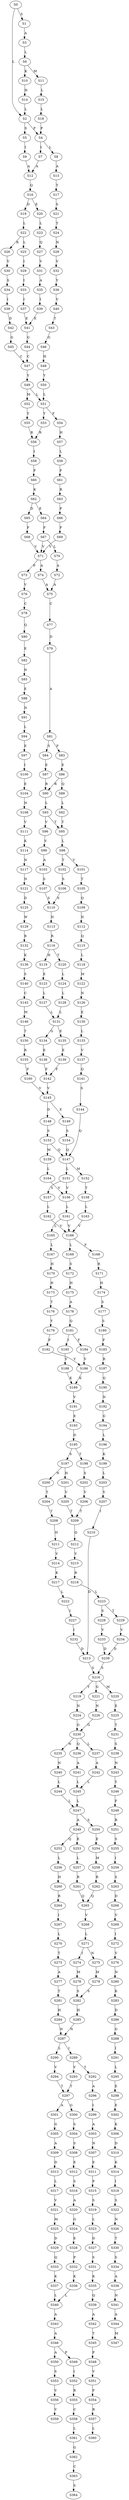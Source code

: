 strict digraph  {
	S0 -> S1 [ label = S ];
	S0 -> S2 [ label = L ];
	S1 -> S3 [ label = A ];
	S2 -> S4 [ label = P ];
	S2 -> S5 [ label = S ];
	S3 -> S6 [ label = L ];
	S4 -> S7 [ label = I ];
	S4 -> S8 [ label = L ];
	S5 -> S9 [ label = I ];
	S6 -> S10 [ label = K ];
	S6 -> S11 [ label = M ];
	S7 -> S12 [ label = A ];
	S8 -> S13 [ label = A ];
	S9 -> S12 [ label = A ];
	S10 -> S14 [ label = H ];
	S11 -> S15 [ label = L ];
	S12 -> S16 [ label = Q ];
	S13 -> S17 [ label = T ];
	S14 -> S2 [ label = L ];
	S15 -> S18 [ label = L ];
	S16 -> S19 [ label = D ];
	S16 -> S20 [ label = E ];
	S17 -> S21 [ label = S ];
	S18 -> S4 [ label = P ];
	S19 -> S22 [ label = L ];
	S20 -> S23 [ label = L ];
	S21 -> S24 [ label = T ];
	S22 -> S25 [ label = L ];
	S22 -> S26 [ label = R ];
	S23 -> S27 [ label = Q ];
	S24 -> S28 [ label = N ];
	S25 -> S29 [ label = I ];
	S26 -> S30 [ label = V ];
	S27 -> S31 [ label = V ];
	S28 -> S32 [ label = V ];
	S29 -> S33 [ label = I ];
	S30 -> S34 [ label = S ];
	S31 -> S35 [ label = A ];
	S32 -> S36 [ label = Y ];
	S33 -> S37 [ label = I ];
	S34 -> S38 [ label = I ];
	S35 -> S39 [ label = I ];
	S36 -> S40 [ label = V ];
	S37 -> S41 [ label = E ];
	S38 -> S42 [ label = D ];
	S39 -> S41 [ label = E ];
	S40 -> S43 [ label = T ];
	S41 -> S44 [ label = G ];
	S42 -> S45 [ label = G ];
	S43 -> S46 [ label = G ];
	S44 -> S47 [ label = C ];
	S45 -> S47 [ label = C ];
	S46 -> S48 [ label = H ];
	S47 -> S49 [ label = Y ];
	S48 -> S50 [ label = Y ];
	S49 -> S51 [ label = L ];
	S49 -> S52 [ label = M ];
	S50 -> S51 [ label = L ];
	S51 -> S53 [ label = Y ];
	S51 -> S54 [ label = F ];
	S52 -> S55 [ label = Y ];
	S53 -> S56 [ label = R ];
	S54 -> S57 [ label = H ];
	S55 -> S56 [ label = R ];
	S56 -> S58 [ label = I ];
	S57 -> S59 [ label = L ];
	S58 -> S60 [ label = F ];
	S59 -> S61 [ label = F ];
	S60 -> S62 [ label = K ];
	S61 -> S63 [ label = R ];
	S62 -> S64 [ label = E ];
	S62 -> S65 [ label = D ];
	S63 -> S66 [ label = P ];
	S64 -> S67 [ label = F ];
	S65 -> S68 [ label = F ];
	S66 -> S69 [ label = F ];
	S67 -> S70 [ label = L ];
	S67 -> S71 [ label = V ];
	S68 -> S71 [ label = V ];
	S69 -> S71 [ label = V ];
	S70 -> S72 [ label = A ];
	S71 -> S73 [ label = P ];
	S71 -> S74 [ label = A ];
	S72 -> S75 [ label = A ];
	S73 -> S76 [ label = V ];
	S74 -> S75 [ label = A ];
	S75 -> S77 [ label = C ];
	S76 -> S78 [ label = C ];
	S77 -> S79 [ label = D ];
	S78 -> S80 [ label = Q ];
	S79 -> S81 [ label = A ];
	S80 -> S82 [ label = E ];
	S81 -> S83 [ label = P ];
	S81 -> S84 [ label = S ];
	S82 -> S85 [ label = N ];
	S83 -> S86 [ label = E ];
	S84 -> S87 [ label = E ];
	S85 -> S88 [ label = E ];
	S86 -> S89 [ label = Q ];
	S86 -> S90 [ label = R ];
	S87 -> S90 [ label = R ];
	S88 -> S91 [ label = N ];
	S89 -> S92 [ label = L ];
	S90 -> S93 [ label = L ];
	S91 -> S94 [ label = L ];
	S92 -> S95 [ label = T ];
	S93 -> S95 [ label = T ];
	S93 -> S96 [ label = V ];
	S94 -> S97 [ label = E ];
	S95 -> S98 [ label = L ];
	S96 -> S99 [ label = V ];
	S97 -> S100 [ label = I ];
	S98 -> S101 [ label = V ];
	S98 -> S102 [ label = T ];
	S99 -> S103 [ label = A ];
	S100 -> S104 [ label = E ];
	S101 -> S105 [ label = T ];
	S102 -> S106 [ label = S ];
	S103 -> S107 [ label = S ];
	S104 -> S108 [ label = N ];
	S105 -> S109 [ label = Q ];
	S106 -> S110 [ label = S ];
	S107 -> S110 [ label = S ];
	S108 -> S111 [ label = V ];
	S109 -> S112 [ label = N ];
	S110 -> S113 [ label = N ];
	S111 -> S114 [ label = K ];
	S112 -> S115 [ label = Q ];
	S113 -> S116 [ label = R ];
	S114 -> S117 [ label = N ];
	S115 -> S118 [ label = L ];
	S116 -> S119 [ label = H ];
	S116 -> S120 [ label = T ];
	S117 -> S121 [ label = N ];
	S118 -> S122 [ label = M ];
	S119 -> S123 [ label = E ];
	S120 -> S124 [ label = L ];
	S121 -> S125 [ label = D ];
	S122 -> S126 [ label = N ];
	S123 -> S127 [ label = L ];
	S124 -> S128 [ label = L ];
	S125 -> S129 [ label = W ];
	S126 -> S130 [ label = E ];
	S127 -> S131 [ label = L ];
	S128 -> S131 [ label = L ];
	S129 -> S132 [ label = R ];
	S130 -> S133 [ label = L ];
	S131 -> S134 [ label = G ];
	S131 -> S135 [ label = E ];
	S132 -> S136 [ label = K ];
	S133 -> S137 [ label = V ];
	S134 -> S138 [ label = E ];
	S135 -> S139 [ label = E ];
	S136 -> S140 [ label = S ];
	S137 -> S141 [ label = Q ];
	S138 -> S142 [ label = F ];
	S139 -> S142 [ label = F ];
	S140 -> S143 [ label = C ];
	S141 -> S144 [ label = S ];
	S142 -> S145 [ label = V ];
	S143 -> S146 [ label = M ];
	S144 -> S147 [ label = Q ];
	S145 -> S148 [ label = D ];
	S145 -> S149 [ label = E ];
	S146 -> S150 [ label = T ];
	S147 -> S151 [ label = L ];
	S147 -> S152 [ label = M ];
	S148 -> S153 [ label = S ];
	S149 -> S154 [ label = S ];
	S150 -> S155 [ label = R ];
	S151 -> S156 [ label = V ];
	S151 -> S157 [ label = S ];
	S152 -> S158 [ label = T ];
	S153 -> S159 [ label = M ];
	S153 -> S147 [ label = Q ];
	S154 -> S147 [ label = Q ];
	S155 -> S160 [ label = F ];
	S156 -> S161 [ label = L ];
	S157 -> S162 [ label = L ];
	S158 -> S163 [ label = L ];
	S159 -> S164 [ label = L ];
	S160 -> S145 [ label = V ];
	S161 -> S165 [ label = L ];
	S161 -> S166 [ label = V ];
	S162 -> S166 [ label = V ];
	S163 -> S166 [ label = V ];
	S164 -> S156 [ label = V ];
	S165 -> S167 [ label = L ];
	S166 -> S168 [ label = F ];
	S166 -> S169 [ label = L ];
	S167 -> S170 [ label = H ];
	S168 -> S171 [ label = R ];
	S169 -> S172 [ label = S ];
	S170 -> S173 [ label = H ];
	S171 -> S174 [ label = H ];
	S172 -> S175 [ label = H ];
	S173 -> S176 [ label = T ];
	S174 -> S177 [ label = S ];
	S175 -> S178 [ label = A ];
	S176 -> S179 [ label = Y ];
	S177 -> S180 [ label = S ];
	S178 -> S181 [ label = Q ];
	S179 -> S182 [ label = F ];
	S180 -> S183 [ label = F ];
	S181 -> S184 [ label = F ];
	S181 -> S185 [ label = I ];
	S182 -> S186 [ label = V ];
	S183 -> S187 [ label = R ];
	S184 -> S186 [ label = V ];
	S185 -> S188 [ label = V ];
	S186 -> S189 [ label = K ];
	S187 -> S190 [ label = Q ];
	S188 -> S189 [ label = K ];
	S189 -> S191 [ label = V ];
	S190 -> S192 [ label = N ];
	S191 -> S193 [ label = E ];
	S192 -> S194 [ label = G ];
	S193 -> S195 [ label = D ];
	S194 -> S196 [ label = L ];
	S195 -> S197 [ label = S ];
	S195 -> S198 [ label = T ];
	S196 -> S199 [ label = K ];
	S197 -> S200 [ label = N ];
	S197 -> S201 [ label = H ];
	S198 -> S202 [ label = S ];
	S199 -> S203 [ label = L ];
	S200 -> S204 [ label = T ];
	S201 -> S205 [ label = V ];
	S202 -> S206 [ label = V ];
	S203 -> S207 [ label = V ];
	S204 -> S208 [ label = T ];
	S205 -> S209 [ label = T ];
	S206 -> S209 [ label = T ];
	S207 -> S210 [ label = I ];
	S208 -> S211 [ label = H ];
	S209 -> S212 [ label = Q ];
	S210 -> S213 [ label = D ];
	S211 -> S214 [ label = V ];
	S212 -> S215 [ label = V ];
	S213 -> S216 [ label = S ];
	S214 -> S217 [ label = K ];
	S215 -> S218 [ label = R ];
	S216 -> S219 [ label = Y ];
	S216 -> S220 [ label = M ];
	S216 -> S221 [ label = G ];
	S217 -> S222 [ label = L ];
	S218 -> S223 [ label = L ];
	S219 -> S224 [ label = N ];
	S220 -> S225 [ label = E ];
	S221 -> S226 [ label = N ];
	S222 -> S227 [ label = I ];
	S223 -> S228 [ label = S ];
	S223 -> S229 [ label = T ];
	S224 -> S230 [ label = G ];
	S225 -> S231 [ label = T ];
	S226 -> S230 [ label = G ];
	S227 -> S232 [ label = I ];
	S228 -> S233 [ label = V ];
	S229 -> S234 [ label = V ];
	S230 -> S235 [ label = N ];
	S230 -> S236 [ label = Q ];
	S230 -> S237 [ label = L ];
	S231 -> S238 [ label = S ];
	S232 -> S213 [ label = D ];
	S233 -> S239 [ label = D ];
	S234 -> S239 [ label = D ];
	S235 -> S240 [ label = N ];
	S236 -> S241 [ label = A ];
	S237 -> S242 [ label = A ];
	S238 -> S243 [ label = N ];
	S239 -> S216 [ label = S ];
	S240 -> S244 [ label = L ];
	S241 -> S245 [ label = L ];
	S242 -> S245 [ label = L ];
	S243 -> S246 [ label = Y ];
	S244 -> S247 [ label = L ];
	S245 -> S247 [ label = L ];
	S246 -> S248 [ label = F ];
	S247 -> S249 [ label = A ];
	S247 -> S250 [ label = S ];
	S248 -> S251 [ label = R ];
	S249 -> S252 [ label = Q ];
	S249 -> S253 [ label = E ];
	S250 -> S254 [ label = E ];
	S251 -> S255 [ label = S ];
	S252 -> S256 [ label = L ];
	S253 -> S257 [ label = L ];
	S254 -> S258 [ label = M ];
	S255 -> S259 [ label = I ];
	S256 -> S260 [ label = H ];
	S257 -> S261 [ label = R ];
	S258 -> S262 [ label = R ];
	S259 -> S263 [ label = S ];
	S260 -> S264 [ label = R ];
	S261 -> S265 [ label = Q ];
	S262 -> S265 [ label = Q ];
	S263 -> S266 [ label = D ];
	S264 -> S267 [ label = I ];
	S265 -> S268 [ label = V ];
	S266 -> S269 [ label = V ];
	S267 -> S270 [ label = L ];
	S268 -> S271 [ label = L ];
	S269 -> S272 [ label = I ];
	S270 -> S273 [ label = T ];
	S271 -> S274 [ label = I ];
	S271 -> S275 [ label = N ];
	S272 -> S276 [ label = V ];
	S273 -> S277 [ label = A ];
	S274 -> S278 [ label = M ];
	S275 -> S279 [ label = M ];
	S276 -> S280 [ label = N ];
	S277 -> S281 [ label = T ];
	S278 -> S282 [ label = S ];
	S279 -> S282 [ label = S ];
	S280 -> S283 [ label = K ];
	S281 -> S284 [ label = H ];
	S282 -> S285 [ label = H ];
	S283 -> S286 [ label = D ];
	S284 -> S287 [ label = N ];
	S285 -> S287 [ label = N ];
	S286 -> S288 [ label = G ];
	S287 -> S289 [ label = I ];
	S287 -> S290 [ label = L ];
	S288 -> S291 [ label = I ];
	S289 -> S292 [ label = T ];
	S289 -> S293 [ label = V ];
	S290 -> S294 [ label = V ];
	S291 -> S295 [ label = L ];
	S292 -> S296 [ label = A ];
	S293 -> S297 [ label = T ];
	S294 -> S297 [ label = T ];
	S295 -> S298 [ label = E ];
	S296 -> S299 [ label = I ];
	S297 -> S300 [ label = G ];
	S297 -> S301 [ label = A ];
	S298 -> S302 [ label = E ];
	S299 -> S303 [ label = A ];
	S300 -> S304 [ label = S ];
	S301 -> S305 [ label = G ];
	S302 -> S306 [ label = K ];
	S303 -> S307 [ label = N ];
	S304 -> S308 [ label = S ];
	S305 -> S309 [ label = A ];
	S306 -> S310 [ label = D ];
	S307 -> S311 [ label = E ];
	S308 -> S312 [ label = E ];
	S309 -> S313 [ label = D ];
	S310 -> S314 [ label = K ];
	S311 -> S315 [ label = P ];
	S312 -> S316 [ label = S ];
	S313 -> S317 [ label = L ];
	S314 -> S318 [ label = I ];
	S315 -> S319 [ label = S ];
	S316 -> S320 [ label = A ];
	S317 -> S321 [ label = V ];
	S318 -> S322 [ label = S ];
	S319 -> S323 [ label = L ];
	S320 -> S324 [ label = G ];
	S321 -> S325 [ label = M ];
	S322 -> S326 [ label = N ];
	S323 -> S327 [ label = D ];
	S324 -> S328 [ label = E ];
	S325 -> S329 [ label = D ];
	S326 -> S330 [ label = T ];
	S327 -> S331 [ label = S ];
	S328 -> S332 [ label = P ];
	S329 -> S333 [ label = Q ];
	S330 -> S334 [ label = S ];
	S331 -> S335 [ label = K ];
	S332 -> S336 [ label = K ];
	S333 -> S337 [ label = K ];
	S334 -> S338 [ label = A ];
	S335 -> S339 [ label = Q ];
	S336 -> S340 [ label = L ];
	S337 -> S340 [ label = L ];
	S338 -> S341 [ label = N ];
	S339 -> S342 [ label = A ];
	S340 -> S343 [ label = A ];
	S341 -> S344 [ label = A ];
	S342 -> S345 [ label = T ];
	S343 -> S346 [ label = A ];
	S344 -> S347 [ label = M ];
	S345 -> S348 [ label = P ];
	S346 -> S349 [ label = P ];
	S346 -> S350 [ label = A ];
	S348 -> S351 [ label = V ];
	S349 -> S352 [ label = I ];
	S350 -> S353 [ label = S ];
	S351 -> S354 [ label = F ];
	S352 -> S355 [ label = R ];
	S353 -> S356 [ label = V ];
	S354 -> S357 [ label = R ];
	S355 -> S358 [ label = C ];
	S356 -> S359 [ label = V ];
	S357 -> S360 [ label = L ];
	S358 -> S361 [ label = L ];
	S361 -> S362 [ label = G ];
	S362 -> S363 [ label = C ];
	S363 -> S364 [ label = S ];
}
